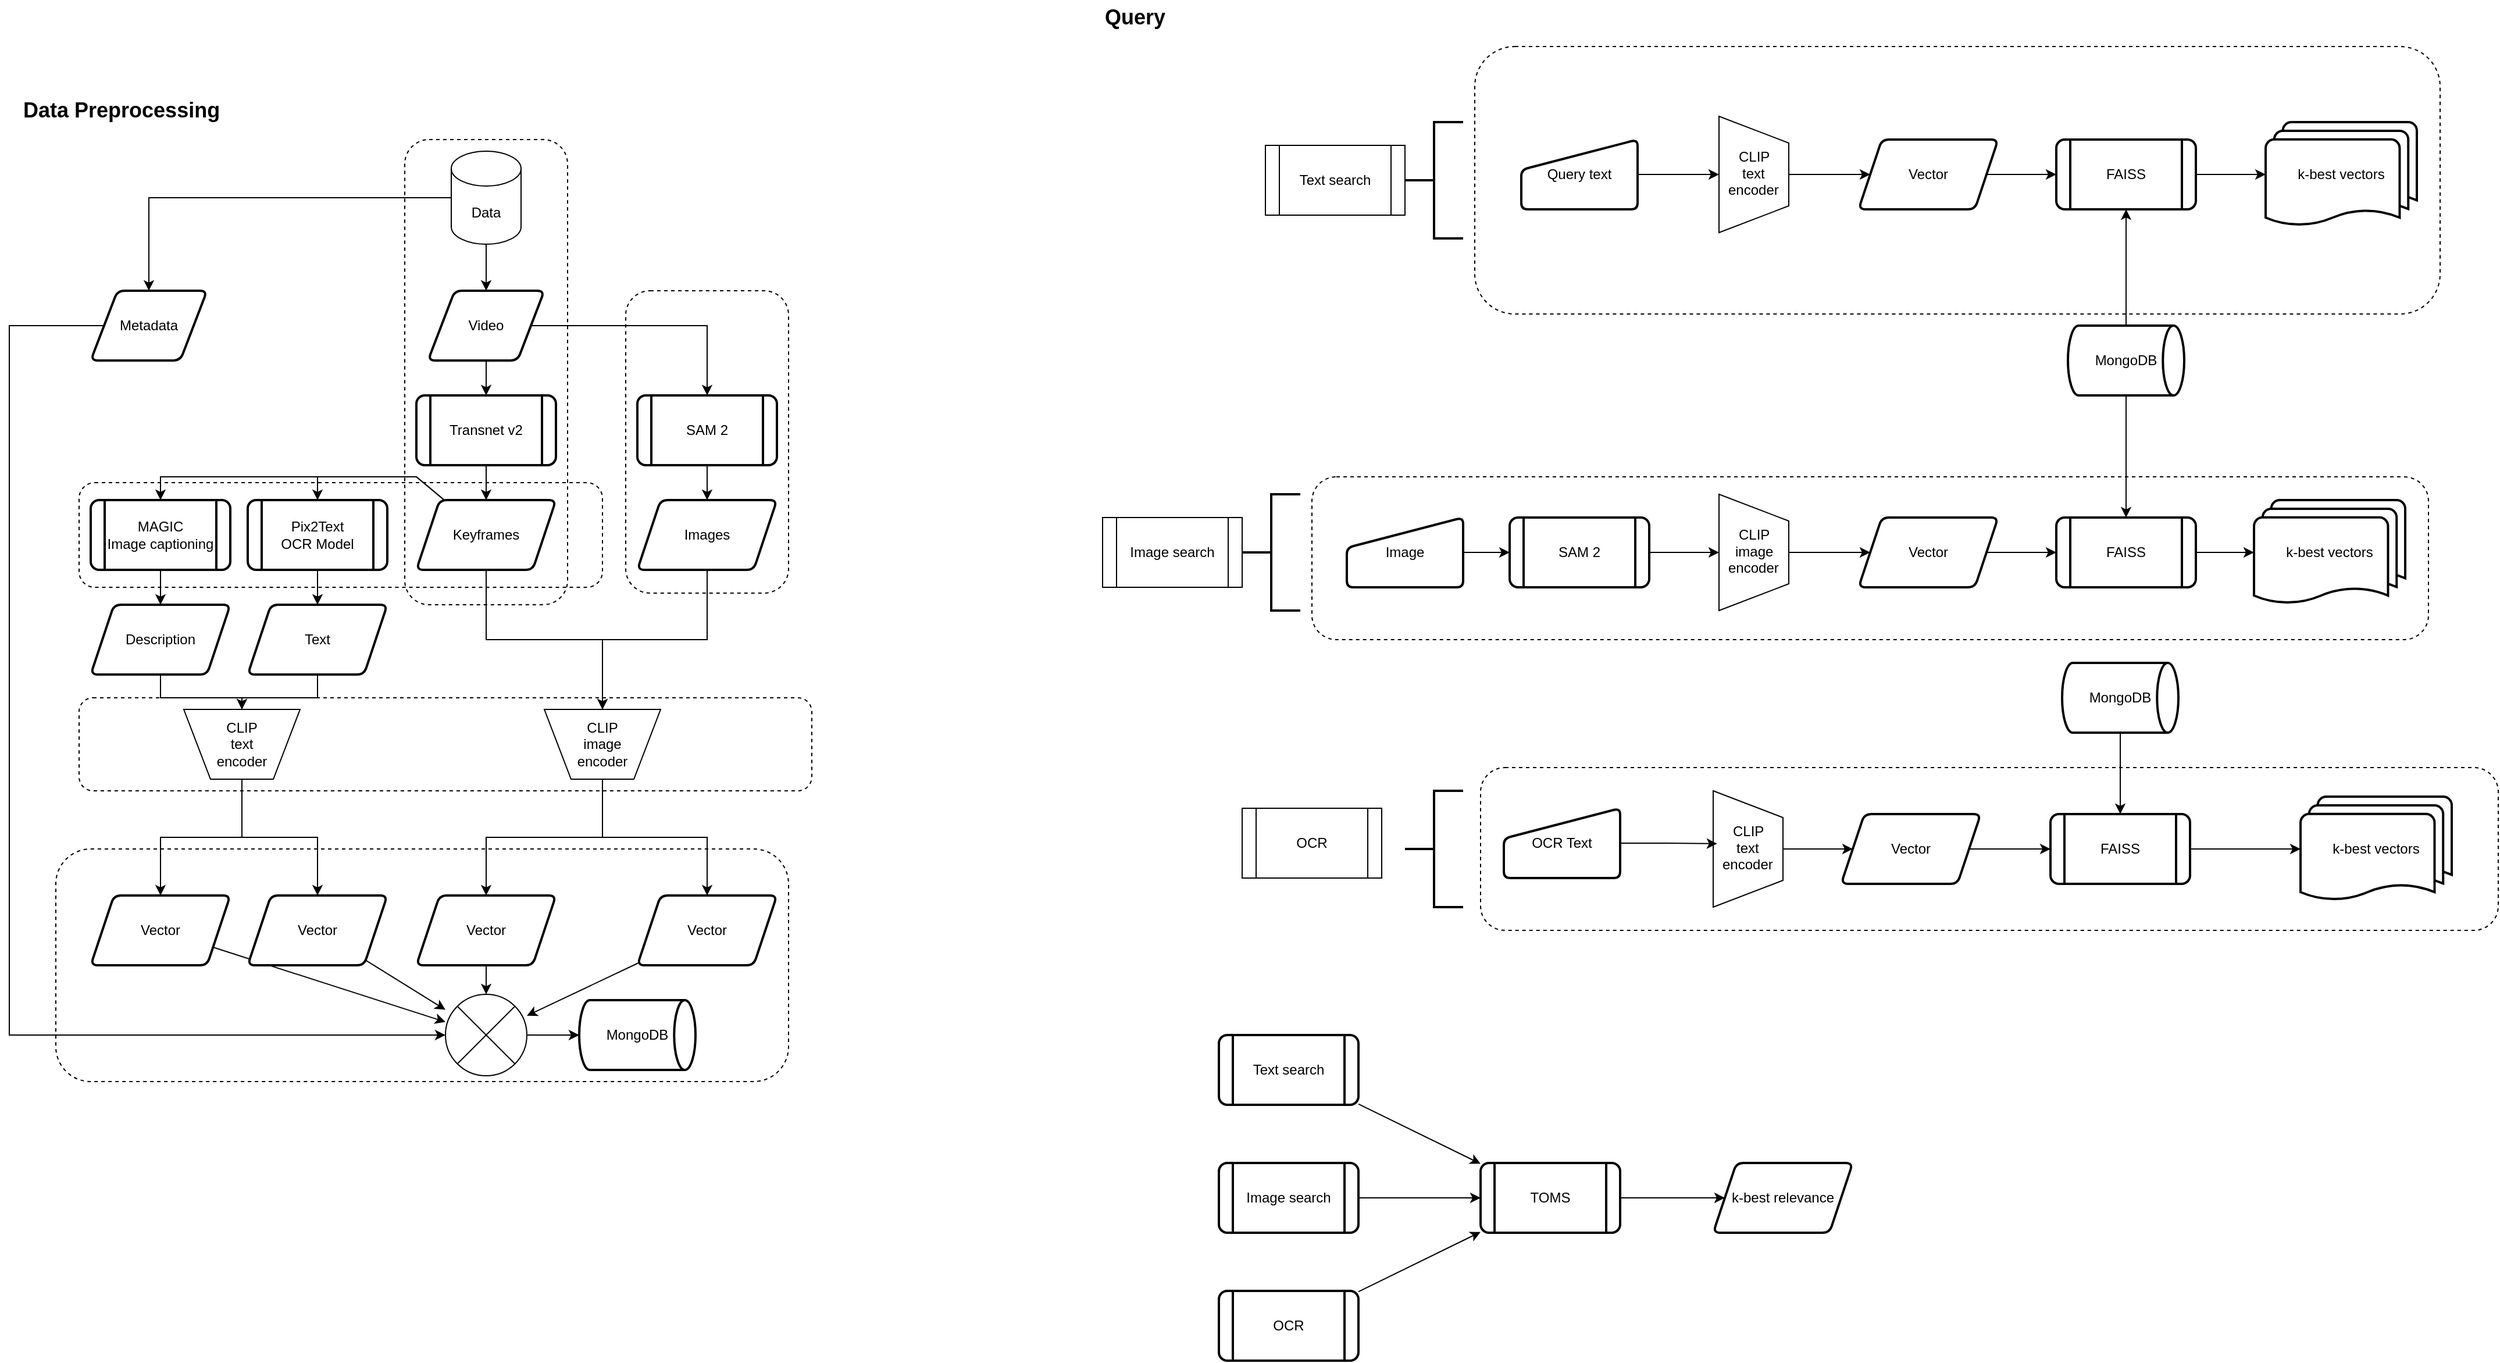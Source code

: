 <mxfile version="28.1.0">
  <diagram name="Page-1" id="R_KcGP-0ie_GHINCU8nv">
    <mxGraphModel dx="1640" dy="2000" grid="1" gridSize="10" guides="1" tooltips="1" connect="1" arrows="1" fold="1" page="1" pageScale="1" pageWidth="850" pageHeight="1100" math="0" shadow="0">
      <root>
        <mxCell id="0" />
        <mxCell id="1" parent="0" />
        <mxCell id="hJjkq9D2mjVcbRkcSODn-21" value="" style="rounded=1;whiteSpace=wrap;html=1;fillStyle=auto;fillColor=none;dashed=1;movable=1;resizable=1;rotatable=1;deletable=1;editable=1;locked=0;connectable=1;pointerEvents=0;" parent="1" vertex="1">
          <mxGeometry x="570" y="-70" width="140" height="260" as="geometry" />
        </mxCell>
        <mxCell id="mVshee6S18Ny6F-E-HR8-41" value="" style="rounded=1;whiteSpace=wrap;html=1;fillStyle=auto;fillColor=none;dashed=1;movable=1;resizable=1;rotatable=1;deletable=1;editable=1;locked=0;connectable=1;pointerEvents=0;" parent="1" vertex="1">
          <mxGeometry x="380" y="-200" width="140" height="400" as="geometry" />
        </mxCell>
        <mxCell id="hJjkq9D2mjVcbRkcSODn-22" value="" style="rounded=1;whiteSpace=wrap;html=1;fillStyle=auto;fillColor=none;dashed=1;movable=1;resizable=1;rotatable=1;deletable=1;editable=1;locked=0;connectable=1;pointerEvents=0;" parent="1" vertex="1">
          <mxGeometry x="100" y="95" width="450" height="90" as="geometry" />
        </mxCell>
        <mxCell id="hJjkq9D2mjVcbRkcSODn-24" value="" style="rounded=1;whiteSpace=wrap;html=1;fillStyle=auto;fillColor=none;dashed=1;movable=1;resizable=1;rotatable=1;deletable=1;editable=1;locked=0;connectable=1;pointerEvents=0;" parent="1" vertex="1">
          <mxGeometry x="100" y="280" width="630" height="80" as="geometry" />
        </mxCell>
        <mxCell id="mVshee6S18Ny6F-E-HR8-83" value="" style="rounded=1;whiteSpace=wrap;html=1;fillStyle=auto;fillColor=none;dashed=1;movable=1;resizable=1;rotatable=1;deletable=1;editable=1;locked=0;connectable=1;allowArrows=0;recursiveResize=0;pointerEvents=0;" parent="1" vertex="1">
          <mxGeometry x="1300" y="-280" width="830" height="230" as="geometry" />
        </mxCell>
        <mxCell id="mVshee6S18Ny6F-E-HR8-5" value="" style="edgeStyle=orthogonalEdgeStyle;rounded=0;orthogonalLoop=1;jettySize=auto;html=1;" parent="1" source="mVshee6S18Ny6F-E-HR8-3" target="mVshee6S18Ny6F-E-HR8-4" edge="1">
          <mxGeometry relative="1" as="geometry" />
        </mxCell>
        <mxCell id="mVshee6S18Ny6F-E-HR8-49" style="edgeStyle=orthogonalEdgeStyle;rounded=0;orthogonalLoop=1;jettySize=auto;html=1;" parent="1" source="mVshee6S18Ny6F-E-HR8-3" target="mVshee6S18Ny6F-E-HR8-50" edge="1">
          <mxGeometry relative="1" as="geometry">
            <mxPoint x="590" y="20" as="targetPoint" />
          </mxGeometry>
        </mxCell>
        <mxCell id="mVshee6S18Ny6F-E-HR8-3" value="Video" style="shape=parallelogram;html=1;strokeWidth=2;perimeter=parallelogramPerimeter;whiteSpace=wrap;rounded=1;arcSize=12;size=0.23;" parent="1" vertex="1">
          <mxGeometry x="400" y="-70" width="100" height="60" as="geometry" />
        </mxCell>
        <mxCell id="mVshee6S18Ny6F-E-HR8-7" value="" style="edgeStyle=orthogonalEdgeStyle;rounded=0;orthogonalLoop=1;jettySize=auto;html=1;" parent="1" source="mVshee6S18Ny6F-E-HR8-4" target="mVshee6S18Ny6F-E-HR8-6" edge="1">
          <mxGeometry relative="1" as="geometry" />
        </mxCell>
        <mxCell id="mVshee6S18Ny6F-E-HR8-4" value="Transnet v2" style="shape=process;whiteSpace=wrap;html=1;backgroundOutline=1;strokeWidth=2;rounded=1;arcSize=12;" parent="1" vertex="1">
          <mxGeometry x="390" y="20" width="120" height="60" as="geometry" />
        </mxCell>
        <mxCell id="mVshee6S18Ny6F-E-HR8-29" value="" style="edgeStyle=orthogonalEdgeStyle;rounded=0;orthogonalLoop=1;jettySize=auto;html=1;" parent="1" source="mVshee6S18Ny6F-E-HR8-6" target="mVshee6S18Ny6F-E-HR8-28" edge="1">
          <mxGeometry relative="1" as="geometry" />
        </mxCell>
        <mxCell id="nclMmtIYBYWh2DvsTMTj-24" style="edgeStyle=orthogonalEdgeStyle;rounded=0;orthogonalLoop=1;jettySize=auto;html=1;entryX=0.5;entryY=0;entryDx=0;entryDy=0;" parent="1" source="mVshee6S18Ny6F-E-HR8-6" target="mVshee6S18Ny6F-E-HR8-8" edge="1">
          <mxGeometry relative="1" as="geometry">
            <Array as="points">
              <mxPoint x="390" y="90" />
              <mxPoint x="305" y="90" />
            </Array>
          </mxGeometry>
        </mxCell>
        <mxCell id="nclMmtIYBYWh2DvsTMTj-25" style="edgeStyle=orthogonalEdgeStyle;rounded=0;orthogonalLoop=1;jettySize=auto;html=1;entryX=0.5;entryY=0;entryDx=0;entryDy=0;" parent="1" source="mVshee6S18Ny6F-E-HR8-6" target="nclMmtIYBYWh2DvsTMTj-7" edge="1">
          <mxGeometry relative="1" as="geometry">
            <Array as="points">
              <mxPoint x="390" y="90" />
              <mxPoint x="170" y="90" />
            </Array>
          </mxGeometry>
        </mxCell>
        <mxCell id="mVshee6S18Ny6F-E-HR8-6" value="Keyframes" style="shape=parallelogram;perimeter=parallelogramPerimeter;whiteSpace=wrap;html=1;fixedSize=1;strokeWidth=2;rounded=1;arcSize=12;" parent="1" vertex="1">
          <mxGeometry x="390" y="110" width="120" height="60" as="geometry" />
        </mxCell>
        <mxCell id="mVshee6S18Ny6F-E-HR8-16" value="" style="edgeStyle=orthogonalEdgeStyle;rounded=0;orthogonalLoop=1;jettySize=auto;html=1;" parent="1" source="mVshee6S18Ny6F-E-HR8-8" target="mVshee6S18Ny6F-E-HR8-15" edge="1">
          <mxGeometry relative="1" as="geometry" />
        </mxCell>
        <mxCell id="mVshee6S18Ny6F-E-HR8-8" value="Pix2Text&lt;div&gt;OCR Model&lt;/div&gt;" style="shape=process;whiteSpace=wrap;html=1;backgroundOutline=1;strokeWidth=2;rounded=1;arcSize=12;" parent="1" vertex="1">
          <mxGeometry x="245" y="110" width="120" height="60" as="geometry" />
        </mxCell>
        <mxCell id="nclMmtIYBYWh2DvsTMTj-27" value="" style="edgeStyle=orthogonalEdgeStyle;rounded=0;orthogonalLoop=1;jettySize=auto;html=1;" parent="1" source="mVshee6S18Ny6F-E-HR8-15" target="nclMmtIYBYWh2DvsTMTj-10" edge="1">
          <mxGeometry relative="1" as="geometry" />
        </mxCell>
        <mxCell id="mVshee6S18Ny6F-E-HR8-15" value="Text" style="shape=parallelogram;perimeter=parallelogramPerimeter;whiteSpace=wrap;html=1;fixedSize=1;strokeWidth=2;rounded=1;arcSize=12;" parent="1" vertex="1">
          <mxGeometry x="245" y="200" width="120" height="60" as="geometry" />
        </mxCell>
        <mxCell id="i4Q5Y4McSb3J04Enix2J-4" value="" style="edgeStyle=none;rounded=0;orthogonalLoop=1;jettySize=auto;html=1;" edge="1" parent="1" source="mVshee6S18Ny6F-E-HR8-24" target="i4Q5Y4McSb3J04Enix2J-3">
          <mxGeometry relative="1" as="geometry" />
        </mxCell>
        <mxCell id="mVshee6S18Ny6F-E-HR8-24" value="Vector" style="shape=parallelogram;perimeter=parallelogramPerimeter;whiteSpace=wrap;html=1;fixedSize=1;strokeWidth=2;rounded=1;arcSize=12;" parent="1" vertex="1">
          <mxGeometry x="390" y="450" width="120" height="60" as="geometry" />
        </mxCell>
        <mxCell id="mVshee6S18Ny6F-E-HR8-26" value="MongoDB" style="strokeWidth=2;html=1;shape=mxgraph.flowchart.direct_data;whiteSpace=wrap;" parent="1" vertex="1">
          <mxGeometry x="530" y="540" width="100" height="60" as="geometry" />
        </mxCell>
        <mxCell id="mVshee6S18Ny6F-E-HR8-33" style="edgeStyle=orthogonalEdgeStyle;rounded=0;orthogonalLoop=1;jettySize=auto;html=1;" parent="1" source="mVshee6S18Ny6F-E-HR8-28" target="mVshee6S18Ny6F-E-HR8-24" edge="1">
          <mxGeometry relative="1" as="geometry" />
        </mxCell>
        <mxCell id="mVshee6S18Ny6F-E-HR8-28" value="CLIP&lt;div&gt;image&lt;/div&gt;&lt;div&gt;encoder&lt;/div&gt;" style="verticalLabelPosition=middle;verticalAlign=middle;html=1;shape=trapezoid;perimeter=trapezoidPerimeter;whiteSpace=wrap;size=0.23;arcSize=10;flipV=1;labelPosition=center;align=center;" parent="1" vertex="1">
          <mxGeometry x="500" y="290" width="100" height="60" as="geometry" />
        </mxCell>
        <mxCell id="mVshee6S18Ny6F-E-HR8-37" value="" style="edgeStyle=orthogonalEdgeStyle;rounded=0;orthogonalLoop=1;jettySize=auto;html=1;" parent="1" source="nclMmtIYBYWh2DvsTMTj-10" target="mVshee6S18Ny6F-E-HR8-35" edge="1">
          <mxGeometry relative="1" as="geometry">
            <mxPoint x="170.0" y="350" as="sourcePoint" />
          </mxGeometry>
        </mxCell>
        <mxCell id="i4Q5Y4McSb3J04Enix2J-6" style="edgeStyle=none;rounded=0;orthogonalLoop=1;jettySize=auto;html=1;" edge="1" parent="1" source="mVshee6S18Ny6F-E-HR8-35" target="i4Q5Y4McSb3J04Enix2J-3">
          <mxGeometry relative="1" as="geometry" />
        </mxCell>
        <mxCell id="mVshee6S18Ny6F-E-HR8-35" value="Vector" style="shape=parallelogram;perimeter=parallelogramPerimeter;whiteSpace=wrap;html=1;fixedSize=1;strokeWidth=2;rounded=1;arcSize=12;" parent="1" vertex="1">
          <mxGeometry x="110" y="450" width="120" height="60" as="geometry" />
        </mxCell>
        <mxCell id="mVshee6S18Ny6F-E-HR8-44" value="" style="edgeStyle=orthogonalEdgeStyle;rounded=0;orthogonalLoop=1;jettySize=auto;html=1;" parent="1" source="mVshee6S18Ny6F-E-HR8-43" target="mVshee6S18Ny6F-E-HR8-3" edge="1">
          <mxGeometry relative="1" as="geometry" />
        </mxCell>
        <mxCell id="mVshee6S18Ny6F-E-HR8-47" style="edgeStyle=orthogonalEdgeStyle;rounded=0;orthogonalLoop=1;jettySize=auto;html=1;" parent="1" source="mVshee6S18Ny6F-E-HR8-43" target="mVshee6S18Ny6F-E-HR8-46" edge="1">
          <mxGeometry relative="1" as="geometry" />
        </mxCell>
        <mxCell id="mVshee6S18Ny6F-E-HR8-43" value="Data" style="shape=cylinder3;whiteSpace=wrap;html=1;boundedLbl=1;backgroundOutline=1;size=15;" parent="1" vertex="1">
          <mxGeometry x="420" y="-190" width="60" height="80" as="geometry" />
        </mxCell>
        <mxCell id="mVshee6S18Ny6F-E-HR8-48" style="rounded=0;orthogonalLoop=1;jettySize=auto;html=1;edgeStyle=orthogonalEdgeStyle;" parent="1" source="mVshee6S18Ny6F-E-HR8-46" target="i4Q5Y4McSb3J04Enix2J-3" edge="1">
          <mxGeometry relative="1" as="geometry">
            <mxPoint x="76.47" y="-50" as="sourcePoint" />
            <mxPoint x="404.999" y="350" as="targetPoint" />
            <Array as="points">
              <mxPoint x="40" y="-40" />
              <mxPoint x="40" y="570" />
            </Array>
          </mxGeometry>
        </mxCell>
        <mxCell id="mVshee6S18Ny6F-E-HR8-46" value="Metadata" style="shape=parallelogram;html=1;strokeWidth=2;perimeter=parallelogramPerimeter;whiteSpace=wrap;rounded=1;arcSize=12;size=0.23;" parent="1" vertex="1">
          <mxGeometry x="110" y="-70" width="100" height="60" as="geometry" />
        </mxCell>
        <mxCell id="mVshee6S18Ny6F-E-HR8-52" style="edgeStyle=orthogonalEdgeStyle;rounded=0;orthogonalLoop=1;jettySize=auto;html=1;" parent="1" source="mVshee6S18Ny6F-E-HR8-50" target="mVshee6S18Ny6F-E-HR8-51" edge="1">
          <mxGeometry relative="1" as="geometry" />
        </mxCell>
        <mxCell id="mVshee6S18Ny6F-E-HR8-50" value="SAM 2" style="shape=process;whiteSpace=wrap;html=1;backgroundOutline=1;strokeWidth=2;rounded=1;arcSize=12;" parent="1" vertex="1">
          <mxGeometry x="580" y="20" width="120" height="60" as="geometry" />
        </mxCell>
        <mxCell id="mVshee6S18Ny6F-E-HR8-56" value="" style="edgeStyle=orthogonalEdgeStyle;rounded=0;orthogonalLoop=1;jettySize=auto;html=1;" parent="1" source="mVshee6S18Ny6F-E-HR8-51" target="mVshee6S18Ny6F-E-HR8-28" edge="1">
          <mxGeometry relative="1" as="geometry">
            <mxPoint x="640" y="290" as="targetPoint" />
          </mxGeometry>
        </mxCell>
        <mxCell id="mVshee6S18Ny6F-E-HR8-51" value="Images" style="shape=parallelogram;perimeter=parallelogramPerimeter;whiteSpace=wrap;html=1;fixedSize=1;strokeWidth=2;rounded=1;arcSize=12;" parent="1" vertex="1">
          <mxGeometry x="580" y="110" width="120" height="60" as="geometry" />
        </mxCell>
        <mxCell id="i4Q5Y4McSb3J04Enix2J-7" style="edgeStyle=none;rounded=0;orthogonalLoop=1;jettySize=auto;html=1;" edge="1" parent="1" source="mVshee6S18Ny6F-E-HR8-54" target="i4Q5Y4McSb3J04Enix2J-3">
          <mxGeometry relative="1" as="geometry" />
        </mxCell>
        <mxCell id="mVshee6S18Ny6F-E-HR8-54" value="Vector" style="shape=parallelogram;perimeter=parallelogramPerimeter;whiteSpace=wrap;html=1;fixedSize=1;strokeWidth=2;rounded=1;arcSize=12;" parent="1" vertex="1">
          <mxGeometry x="580" y="450" width="120" height="60" as="geometry" />
        </mxCell>
        <mxCell id="mVshee6S18Ny6F-E-HR8-57" value="" style="edgeStyle=orthogonalEdgeStyle;rounded=0;orthogonalLoop=1;jettySize=auto;html=1;" parent="1" source="mVshee6S18Ny6F-E-HR8-28" target="mVshee6S18Ny6F-E-HR8-54" edge="1">
          <mxGeometry relative="1" as="geometry">
            <mxPoint x="640" y="350" as="sourcePoint" />
          </mxGeometry>
        </mxCell>
        <mxCell id="mVshee6S18Ny6F-E-HR8-70" style="edgeStyle=orthogonalEdgeStyle;rounded=0;orthogonalLoop=1;jettySize=auto;html=1;" parent="1" source="mVshee6S18Ny6F-E-HR8-63" target="mVshee6S18Ny6F-E-HR8-67" edge="1">
          <mxGeometry relative="1" as="geometry">
            <mxPoint x="1980" y="50" as="sourcePoint" />
          </mxGeometry>
        </mxCell>
        <mxCell id="mVshee6S18Ny6F-E-HR8-63" value="Query text" style="html=1;strokeWidth=2;shape=manualInput;whiteSpace=wrap;rounded=1;size=26;arcSize=11;" parent="1" vertex="1">
          <mxGeometry x="1340" y="-200" width="100" height="60" as="geometry" />
        </mxCell>
        <mxCell id="mVshee6S18Ny6F-E-HR8-75" value="" style="edgeStyle=orthogonalEdgeStyle;rounded=0;orthogonalLoop=1;jettySize=auto;html=1;" parent="1" source="mVshee6S18Ny6F-E-HR8-67" target="mVshee6S18Ny6F-E-HR8-74" edge="1">
          <mxGeometry relative="1" as="geometry" />
        </mxCell>
        <mxCell id="mVshee6S18Ny6F-E-HR8-67" value="CLIP&lt;div&gt;text&lt;/div&gt;&lt;div&gt;encoder&lt;/div&gt;" style="verticalLabelPosition=middle;verticalAlign=middle;html=1;shape=trapezoid;perimeter=trapezoidPerimeter;whiteSpace=wrap;size=0.23;arcSize=10;flipV=1;labelPosition=center;align=center;horizontal=1;rotation=-90;textDirection=vertical-rl;" parent="1" vertex="1">
          <mxGeometry x="1490" y="-200" width="100" height="60" as="geometry" />
        </mxCell>
        <mxCell id="fOAl1Q1FLGCFwGdkkew1-23" style="edgeStyle=orthogonalEdgeStyle;rounded=0;orthogonalLoop=1;jettySize=auto;html=1;" parent="1" source="mVshee6S18Ny6F-E-HR8-74" target="fOAl1Q1FLGCFwGdkkew1-5" edge="1">
          <mxGeometry relative="1" as="geometry">
            <Array as="points">
              <mxPoint x="1690" y="-170" />
            </Array>
          </mxGeometry>
        </mxCell>
        <mxCell id="mVshee6S18Ny6F-E-HR8-74" value="Vector" style="shape=parallelogram;perimeter=parallelogramPerimeter;whiteSpace=wrap;html=1;fixedSize=1;strokeWidth=2;rounded=1;arcSize=12;" parent="1" vertex="1">
          <mxGeometry x="1630" y="-200" width="120" height="60" as="geometry" />
        </mxCell>
        <mxCell id="fOAl1Q1FLGCFwGdkkew1-7" value="" style="edgeStyle=orthogonalEdgeStyle;rounded=0;orthogonalLoop=1;jettySize=auto;html=1;" parent="1" source="fOAl1Q1FLGCFwGdkkew1-5" edge="1">
          <mxGeometry relative="1" as="geometry">
            <mxPoint x="1980" y="-170" as="targetPoint" />
          </mxGeometry>
        </mxCell>
        <mxCell id="fOAl1Q1FLGCFwGdkkew1-5" value="FAISS" style="shape=process;whiteSpace=wrap;html=1;backgroundOutline=1;strokeWidth=2;rounded=1;arcSize=12;" parent="1" vertex="1">
          <mxGeometry x="1800" y="-200" width="120" height="60" as="geometry" />
        </mxCell>
        <mxCell id="fOAl1Q1FLGCFwGdkkew1-27" style="edgeStyle=orthogonalEdgeStyle;rounded=0;orthogonalLoop=1;jettySize=auto;html=1;" parent="1" source="fOAl1Q1FLGCFwGdkkew1-28" target="fOAl1Q1FLGCFwGdkkew1-30" edge="1">
          <mxGeometry relative="1" as="geometry" />
        </mxCell>
        <mxCell id="fOAl1Q1FLGCFwGdkkew1-28" value="Image" style="html=1;strokeWidth=2;shape=manualInput;whiteSpace=wrap;rounded=1;size=26;arcSize=11;" parent="1" vertex="1">
          <mxGeometry x="1190" y="125" width="100" height="60" as="geometry" />
        </mxCell>
        <mxCell id="fOAl1Q1FLGCFwGdkkew1-29" style="edgeStyle=orthogonalEdgeStyle;rounded=0;orthogonalLoop=1;jettySize=auto;html=1;" parent="1" source="fOAl1Q1FLGCFwGdkkew1-30" target="fOAl1Q1FLGCFwGdkkew1-32" edge="1">
          <mxGeometry relative="1" as="geometry" />
        </mxCell>
        <mxCell id="fOAl1Q1FLGCFwGdkkew1-30" value="SAM 2" style="shape=process;whiteSpace=wrap;html=1;backgroundOutline=1;strokeWidth=2;rounded=1;arcSize=12;" parent="1" vertex="1">
          <mxGeometry x="1330" y="125" width="120" height="60" as="geometry" />
        </mxCell>
        <mxCell id="fOAl1Q1FLGCFwGdkkew1-31" value="" style="edgeStyle=orthogonalEdgeStyle;rounded=0;orthogonalLoop=1;jettySize=auto;html=1;" parent="1" source="fOAl1Q1FLGCFwGdkkew1-32" target="fOAl1Q1FLGCFwGdkkew1-33" edge="1">
          <mxGeometry relative="1" as="geometry" />
        </mxCell>
        <mxCell id="fOAl1Q1FLGCFwGdkkew1-32" value="CLIP&lt;div&gt;image&lt;/div&gt;&lt;div&gt;encoder&lt;/div&gt;" style="verticalLabelPosition=middle;verticalAlign=middle;html=1;shape=trapezoid;perimeter=trapezoidPerimeter;whiteSpace=wrap;size=0.23;arcSize=10;flipV=1;labelPosition=center;align=center;rotation=-90;horizontal=1;textDirection=vertical-rl;" parent="1" vertex="1">
          <mxGeometry x="1490" y="125" width="100" height="60" as="geometry" />
        </mxCell>
        <mxCell id="i4Q5Y4McSb3J04Enix2J-9" value="" style="edgeStyle=none;rounded=0;orthogonalLoop=1;jettySize=auto;html=1;" edge="1" parent="1" source="fOAl1Q1FLGCFwGdkkew1-33" target="fOAl1Q1FLGCFwGdkkew1-34">
          <mxGeometry relative="1" as="geometry" />
        </mxCell>
        <mxCell id="fOAl1Q1FLGCFwGdkkew1-33" value="Vector" style="shape=parallelogram;perimeter=parallelogramPerimeter;whiteSpace=wrap;html=1;fixedSize=1;strokeWidth=2;rounded=1;arcSize=12;" parent="1" vertex="1">
          <mxGeometry x="1630" y="125" width="120" height="60" as="geometry" />
        </mxCell>
        <mxCell id="fOAl1Q1FLGCFwGdkkew1-41" value="" style="edgeStyle=orthogonalEdgeStyle;rounded=0;orthogonalLoop=1;jettySize=auto;html=1;" parent="1" source="fOAl1Q1FLGCFwGdkkew1-34" edge="1">
          <mxGeometry relative="1" as="geometry">
            <mxPoint x="1970" y="155" as="targetPoint" />
          </mxGeometry>
        </mxCell>
        <mxCell id="fOAl1Q1FLGCFwGdkkew1-34" value="FAISS" style="shape=process;whiteSpace=wrap;html=1;backgroundOutline=1;strokeWidth=2;rounded=1;arcSize=12;" parent="1" vertex="1">
          <mxGeometry x="1800" y="125" width="120" height="60" as="geometry" />
        </mxCell>
        <mxCell id="fOAl1Q1FLGCFwGdkkew1-38" value="" style="edgeStyle=orthogonalEdgeStyle;rounded=0;orthogonalLoop=1;jettySize=auto;html=1;exitX=0.5;exitY=0;exitDx=0;exitDy=0;exitPerimeter=0;" parent="1" source="fOAl1Q1FLGCFwGdkkew1-37" target="fOAl1Q1FLGCFwGdkkew1-5" edge="1">
          <mxGeometry relative="1" as="geometry">
            <mxPoint x="1860" y="-80" as="sourcePoint" />
          </mxGeometry>
        </mxCell>
        <mxCell id="fOAl1Q1FLGCFwGdkkew1-39" value="" style="edgeStyle=orthogonalEdgeStyle;rounded=0;orthogonalLoop=1;jettySize=auto;html=1;" parent="1" source="fOAl1Q1FLGCFwGdkkew1-37" target="fOAl1Q1FLGCFwGdkkew1-34" edge="1">
          <mxGeometry relative="1" as="geometry" />
        </mxCell>
        <mxCell id="fOAl1Q1FLGCFwGdkkew1-37" value="MongoDB" style="strokeWidth=2;html=1;shape=mxgraph.flowchart.direct_data;whiteSpace=wrap;" parent="1" vertex="1">
          <mxGeometry x="1810" y="-40" width="100" height="60" as="geometry" />
        </mxCell>
        <mxCell id="hJjkq9D2mjVcbRkcSODn-20" value="" style="rounded=1;whiteSpace=wrap;html=1;fillStyle=auto;fillColor=none;dashed=1;movable=1;resizable=1;rotatable=1;deletable=1;editable=1;locked=0;connectable=1;allowArrows=0;recursiveResize=0;pointerEvents=0;" parent="1" vertex="1">
          <mxGeometry x="1160" y="90" width="960" height="140" as="geometry" />
        </mxCell>
        <mxCell id="hJjkq9D2mjVcbRkcSODn-25" value="" style="rounded=1;whiteSpace=wrap;html=1;fillStyle=auto;fillColor=none;dashed=1;movable=1;resizable=1;rotatable=1;deletable=1;editable=1;locked=0;connectable=1;pointerEvents=0;" parent="1" vertex="1">
          <mxGeometry x="80" y="410" width="630" height="200" as="geometry" />
        </mxCell>
        <mxCell id="hJjkq9D2mjVcbRkcSODn-26" value="Text search" style="shape=process;whiteSpace=wrap;html=1;backgroundOutline=1;" parent="1" vertex="1">
          <mxGeometry x="1120" y="-195" width="120" height="60" as="geometry" />
        </mxCell>
        <mxCell id="hJjkq9D2mjVcbRkcSODn-27" value="" style="strokeWidth=2;html=1;shape=mxgraph.flowchart.annotation_2;align=left;labelPosition=right;pointerEvents=1;" parent="1" vertex="1">
          <mxGeometry x="1240" y="-215" width="50" height="100" as="geometry" />
        </mxCell>
        <mxCell id="hJjkq9D2mjVcbRkcSODn-28" value="Image search" style="shape=process;whiteSpace=wrap;html=1;backgroundOutline=1;" parent="1" vertex="1">
          <mxGeometry x="980" y="125" width="120" height="60" as="geometry" />
        </mxCell>
        <mxCell id="hJjkq9D2mjVcbRkcSODn-29" value="" style="strokeWidth=2;html=1;shape=mxgraph.flowchart.annotation_2;align=left;labelPosition=right;pointerEvents=1;" parent="1" vertex="1">
          <mxGeometry x="1100" y="105" width="50" height="100" as="geometry" />
        </mxCell>
        <mxCell id="nclMmtIYBYWh2DvsTMTj-1" value="&lt;b&gt;&lt;font style=&quot;font-size: 18px;&quot;&gt;Data Preprocessing&lt;/font&gt;&lt;/b&gt;" style="text;html=1;align=left;verticalAlign=middle;whiteSpace=wrap;rounded=0;" parent="1" vertex="1">
          <mxGeometry x="50" y="-240" width="190" height="30" as="geometry" />
        </mxCell>
        <mxCell id="nclMmtIYBYWh2DvsTMTj-2" value="&lt;b&gt;&lt;font style=&quot;font-size: 18px;&quot;&gt;Query&lt;/font&gt;&lt;/b&gt;" style="text;html=1;align=left;verticalAlign=middle;whiteSpace=wrap;rounded=0;" parent="1" vertex="1">
          <mxGeometry x="980" y="-320" width="170" height="30" as="geometry" />
        </mxCell>
        <mxCell id="nclMmtIYBYWh2DvsTMTj-23" value="" style="edgeStyle=orthogonalEdgeStyle;rounded=0;orthogonalLoop=1;jettySize=auto;html=1;" parent="1" source="nclMmtIYBYWh2DvsTMTj-7" target="nclMmtIYBYWh2DvsTMTj-22" edge="1">
          <mxGeometry relative="1" as="geometry" />
        </mxCell>
        <mxCell id="nclMmtIYBYWh2DvsTMTj-7" value="MAGIC&lt;br&gt;Image captioning" style="shape=process;whiteSpace=wrap;html=1;backgroundOutline=1;strokeWidth=2;rounded=1;arcSize=12;" parent="1" vertex="1">
          <mxGeometry x="110" y="110" width="120" height="60" as="geometry" />
        </mxCell>
        <mxCell id="nclMmtIYBYWh2DvsTMTj-31" value="" style="edgeStyle=orthogonalEdgeStyle;rounded=0;orthogonalLoop=1;jettySize=auto;html=1;" parent="1" source="nclMmtIYBYWh2DvsTMTj-10" target="nclMmtIYBYWh2DvsTMTj-30" edge="1">
          <mxGeometry relative="1" as="geometry" />
        </mxCell>
        <mxCell id="nclMmtIYBYWh2DvsTMTj-10" value="CLIP&lt;div&gt;text&lt;/div&gt;&lt;div&gt;encoder&lt;/div&gt;" style="verticalLabelPosition=middle;verticalAlign=middle;html=1;shape=trapezoid;perimeter=trapezoidPerimeter;whiteSpace=wrap;size=0.23;arcSize=10;flipV=1;labelPosition=center;align=center;" parent="1" vertex="1">
          <mxGeometry x="190" y="290" width="100" height="60" as="geometry" />
        </mxCell>
        <mxCell id="nclMmtIYBYWh2DvsTMTj-26" value="" style="edgeStyle=orthogonalEdgeStyle;rounded=0;orthogonalLoop=1;jettySize=auto;html=1;" parent="1" source="nclMmtIYBYWh2DvsTMTj-22" target="nclMmtIYBYWh2DvsTMTj-10" edge="1">
          <mxGeometry relative="1" as="geometry">
            <mxPoint x="170.0" y="290" as="targetPoint" />
          </mxGeometry>
        </mxCell>
        <mxCell id="nclMmtIYBYWh2DvsTMTj-22" value="Description" style="shape=parallelogram;perimeter=parallelogramPerimeter;whiteSpace=wrap;html=1;fixedSize=1;strokeWidth=2;rounded=1;arcSize=12;" parent="1" vertex="1">
          <mxGeometry x="110" y="200" width="120" height="60" as="geometry" />
        </mxCell>
        <mxCell id="i4Q5Y4McSb3J04Enix2J-5" style="edgeStyle=none;rounded=0;orthogonalLoop=1;jettySize=auto;html=1;" edge="1" parent="1" source="nclMmtIYBYWh2DvsTMTj-30" target="i4Q5Y4McSb3J04Enix2J-3">
          <mxGeometry relative="1" as="geometry" />
        </mxCell>
        <mxCell id="nclMmtIYBYWh2DvsTMTj-30" value="Vector" style="shape=parallelogram;perimeter=parallelogramPerimeter;whiteSpace=wrap;html=1;fixedSize=1;strokeWidth=2;rounded=1;arcSize=12;" parent="1" vertex="1">
          <mxGeometry x="245" y="450" width="120" height="60" as="geometry" />
        </mxCell>
        <mxCell id="nclMmtIYBYWh2DvsTMTj-43" value="OCR Text" style="html=1;strokeWidth=2;shape=manualInput;whiteSpace=wrap;rounded=1;size=26;arcSize=11;" parent="1" vertex="1">
          <mxGeometry x="1325" y="375" width="100" height="60" as="geometry" />
        </mxCell>
        <mxCell id="nclMmtIYBYWh2DvsTMTj-44" style="edgeStyle=orthogonalEdgeStyle;rounded=0;orthogonalLoop=1;jettySize=auto;html=1;" parent="1" source="nclMmtIYBYWh2DvsTMTj-45" target="nclMmtIYBYWh2DvsTMTj-47" edge="1">
          <mxGeometry relative="1" as="geometry" />
        </mxCell>
        <mxCell id="nclMmtIYBYWh2DvsTMTj-45" value="CLIP&lt;div&gt;text&lt;/div&gt;&lt;div&gt;encoder&lt;/div&gt;" style="verticalLabelPosition=middle;verticalAlign=middle;html=1;shape=trapezoid;perimeter=trapezoidPerimeter;whiteSpace=wrap;size=0.23;arcSize=10;flipV=1;labelPosition=center;align=center;horizontal=1;rotation=-90;textDirection=vertical-rl;" parent="1" vertex="1">
          <mxGeometry x="1485" y="380" width="100" height="60" as="geometry" />
        </mxCell>
        <mxCell id="nclMmtIYBYWh2DvsTMTj-46" style="edgeStyle=orthogonalEdgeStyle;rounded=0;orthogonalLoop=1;jettySize=auto;html=1;entryX=0.545;entryY=0.943;entryDx=0;entryDy=0;entryPerimeter=0;" parent="1" source="nclMmtIYBYWh2DvsTMTj-43" target="nclMmtIYBYWh2DvsTMTj-45" edge="1">
          <mxGeometry relative="1" as="geometry" />
        </mxCell>
        <mxCell id="i4Q5Y4McSb3J04Enix2J-13" value="" style="edgeStyle=none;rounded=0;orthogonalLoop=1;jettySize=auto;html=1;" edge="1" parent="1" source="nclMmtIYBYWh2DvsTMTj-47" target="i4Q5Y4McSb3J04Enix2J-12">
          <mxGeometry relative="1" as="geometry" />
        </mxCell>
        <mxCell id="nclMmtIYBYWh2DvsTMTj-47" value="Vector" style="shape=parallelogram;perimeter=parallelogramPerimeter;whiteSpace=wrap;html=1;fixedSize=1;strokeWidth=2;rounded=1;arcSize=12;" parent="1" vertex="1">
          <mxGeometry x="1615" y="380" width="120" height="60" as="geometry" />
        </mxCell>
        <mxCell id="i4Q5Y4McSb3J04Enix2J-8" style="edgeStyle=none;rounded=0;orthogonalLoop=1;jettySize=auto;html=1;" edge="1" parent="1" source="i4Q5Y4McSb3J04Enix2J-3" target="mVshee6S18Ny6F-E-HR8-26">
          <mxGeometry relative="1" as="geometry" />
        </mxCell>
        <mxCell id="i4Q5Y4McSb3J04Enix2J-3" value="" style="verticalLabelPosition=bottom;verticalAlign=top;html=1;shape=mxgraph.flowchart.or;" vertex="1" parent="1">
          <mxGeometry x="415" y="535" width="70" height="70" as="geometry" />
        </mxCell>
        <mxCell id="i4Q5Y4McSb3J04Enix2J-11" value="" style="rounded=1;whiteSpace=wrap;html=1;fillStyle=auto;fillColor=none;dashed=1;movable=1;resizable=1;rotatable=1;deletable=1;editable=1;locked=0;connectable=1;allowArrows=0;recursiveResize=0;pointerEvents=0;" vertex="1" parent="1">
          <mxGeometry x="1305" y="340" width="875" height="140" as="geometry" />
        </mxCell>
        <mxCell id="i4Q5Y4McSb3J04Enix2J-15" value="" style="edgeStyle=none;rounded=0;orthogonalLoop=1;jettySize=auto;html=1;" edge="1" parent="1" source="i4Q5Y4McSb3J04Enix2J-12" target="i4Q5Y4McSb3J04Enix2J-23">
          <mxGeometry relative="1" as="geometry">
            <mxPoint x="2005" y="410.0" as="targetPoint" />
          </mxGeometry>
        </mxCell>
        <mxCell id="i4Q5Y4McSb3J04Enix2J-12" value="FAISS" style="shape=process;whiteSpace=wrap;html=1;backgroundOutline=1;strokeWidth=2;rounded=1;arcSize=12;" vertex="1" parent="1">
          <mxGeometry x="1795" y="380" width="120" height="60" as="geometry" />
        </mxCell>
        <mxCell id="i4Q5Y4McSb3J04Enix2J-17" value="" style="edgeStyle=none;rounded=0;orthogonalLoop=1;jettySize=auto;html=1;" edge="1" parent="1" source="i4Q5Y4McSb3J04Enix2J-16" target="i4Q5Y4McSb3J04Enix2J-12">
          <mxGeometry relative="1" as="geometry" />
        </mxCell>
        <mxCell id="i4Q5Y4McSb3J04Enix2J-16" value="MongoDB" style="strokeWidth=2;html=1;shape=mxgraph.flowchart.direct_data;whiteSpace=wrap;" vertex="1" parent="1">
          <mxGeometry x="1805" y="250" width="100" height="60" as="geometry" />
        </mxCell>
        <mxCell id="i4Q5Y4McSb3J04Enix2J-18" value="OCR" style="shape=process;whiteSpace=wrap;html=1;backgroundOutline=1;" vertex="1" parent="1">
          <mxGeometry x="1100" y="375" width="120" height="60" as="geometry" />
        </mxCell>
        <mxCell id="i4Q5Y4McSb3J04Enix2J-19" value="" style="strokeWidth=2;html=1;shape=mxgraph.flowchart.annotation_2;align=left;labelPosition=right;pointerEvents=1;" vertex="1" parent="1">
          <mxGeometry x="1240" y="360" width="50" height="100" as="geometry" />
        </mxCell>
        <mxCell id="i4Q5Y4McSb3J04Enix2J-20" value="k-best vectors" style="strokeWidth=2;html=1;shape=mxgraph.flowchart.multi-document;whiteSpace=wrap;" vertex="1" parent="1">
          <mxGeometry x="1980" y="-215" width="130" height="90" as="geometry" />
        </mxCell>
        <mxCell id="i4Q5Y4McSb3J04Enix2J-22" value="k-best vectors" style="strokeWidth=2;html=1;shape=mxgraph.flowchart.multi-document;whiteSpace=wrap;" vertex="1" parent="1">
          <mxGeometry x="1970" y="110" width="130" height="90" as="geometry" />
        </mxCell>
        <mxCell id="i4Q5Y4McSb3J04Enix2J-23" value="k-best vectors" style="strokeWidth=2;html=1;shape=mxgraph.flowchart.multi-document;whiteSpace=wrap;" vertex="1" parent="1">
          <mxGeometry x="2010" y="365" width="130" height="90" as="geometry" />
        </mxCell>
        <mxCell id="i4Q5Y4McSb3J04Enix2J-33" style="edgeStyle=none;rounded=0;orthogonalLoop=1;jettySize=auto;html=1;" edge="1" parent="1" source="i4Q5Y4McSb3J04Enix2J-27" target="i4Q5Y4McSb3J04Enix2J-30">
          <mxGeometry relative="1" as="geometry" />
        </mxCell>
        <mxCell id="i4Q5Y4McSb3J04Enix2J-27" value="Text search" style="shape=process;whiteSpace=wrap;html=1;backgroundOutline=1;strokeWidth=2;rounded=1;arcSize=12;" vertex="1" parent="1">
          <mxGeometry x="1080" y="570" width="120" height="60" as="geometry" />
        </mxCell>
        <mxCell id="i4Q5Y4McSb3J04Enix2J-32" value="" style="edgeStyle=none;rounded=0;orthogonalLoop=1;jettySize=auto;html=1;" edge="1" parent="1" source="i4Q5Y4McSb3J04Enix2J-28" target="i4Q5Y4McSb3J04Enix2J-30">
          <mxGeometry relative="1" as="geometry" />
        </mxCell>
        <mxCell id="i4Q5Y4McSb3J04Enix2J-28" value="Image search" style="shape=process;whiteSpace=wrap;html=1;backgroundOutline=1;strokeWidth=2;rounded=1;arcSize=12;" vertex="1" parent="1">
          <mxGeometry x="1080" y="680" width="120" height="60" as="geometry" />
        </mxCell>
        <mxCell id="i4Q5Y4McSb3J04Enix2J-34" style="edgeStyle=none;rounded=0;orthogonalLoop=1;jettySize=auto;html=1;" edge="1" parent="1" source="i4Q5Y4McSb3J04Enix2J-29" target="i4Q5Y4McSb3J04Enix2J-30">
          <mxGeometry relative="1" as="geometry" />
        </mxCell>
        <mxCell id="i4Q5Y4McSb3J04Enix2J-29" value="OCR" style="shape=process;whiteSpace=wrap;html=1;backgroundOutline=1;strokeWidth=2;rounded=1;arcSize=12;" vertex="1" parent="1">
          <mxGeometry x="1080" y="790" width="120" height="60" as="geometry" />
        </mxCell>
        <mxCell id="i4Q5Y4McSb3J04Enix2J-36" value="" style="edgeStyle=none;rounded=0;orthogonalLoop=1;jettySize=auto;html=1;" edge="1" parent="1" source="i4Q5Y4McSb3J04Enix2J-30" target="i4Q5Y4McSb3J04Enix2J-35">
          <mxGeometry relative="1" as="geometry" />
        </mxCell>
        <mxCell id="i4Q5Y4McSb3J04Enix2J-30" value="TOMS" style="shape=process;whiteSpace=wrap;html=1;backgroundOutline=1;strokeWidth=2;rounded=1;arcSize=12;" vertex="1" parent="1">
          <mxGeometry x="1305" y="680" width="120" height="60" as="geometry" />
        </mxCell>
        <mxCell id="i4Q5Y4McSb3J04Enix2J-35" value="k-best relevance" style="shape=parallelogram;perimeter=parallelogramPerimeter;whiteSpace=wrap;html=1;fixedSize=1;strokeWidth=2;rounded=1;arcSize=12;" vertex="1" parent="1">
          <mxGeometry x="1505" y="680" width="120" height="60" as="geometry" />
        </mxCell>
      </root>
    </mxGraphModel>
  </diagram>
</mxfile>
